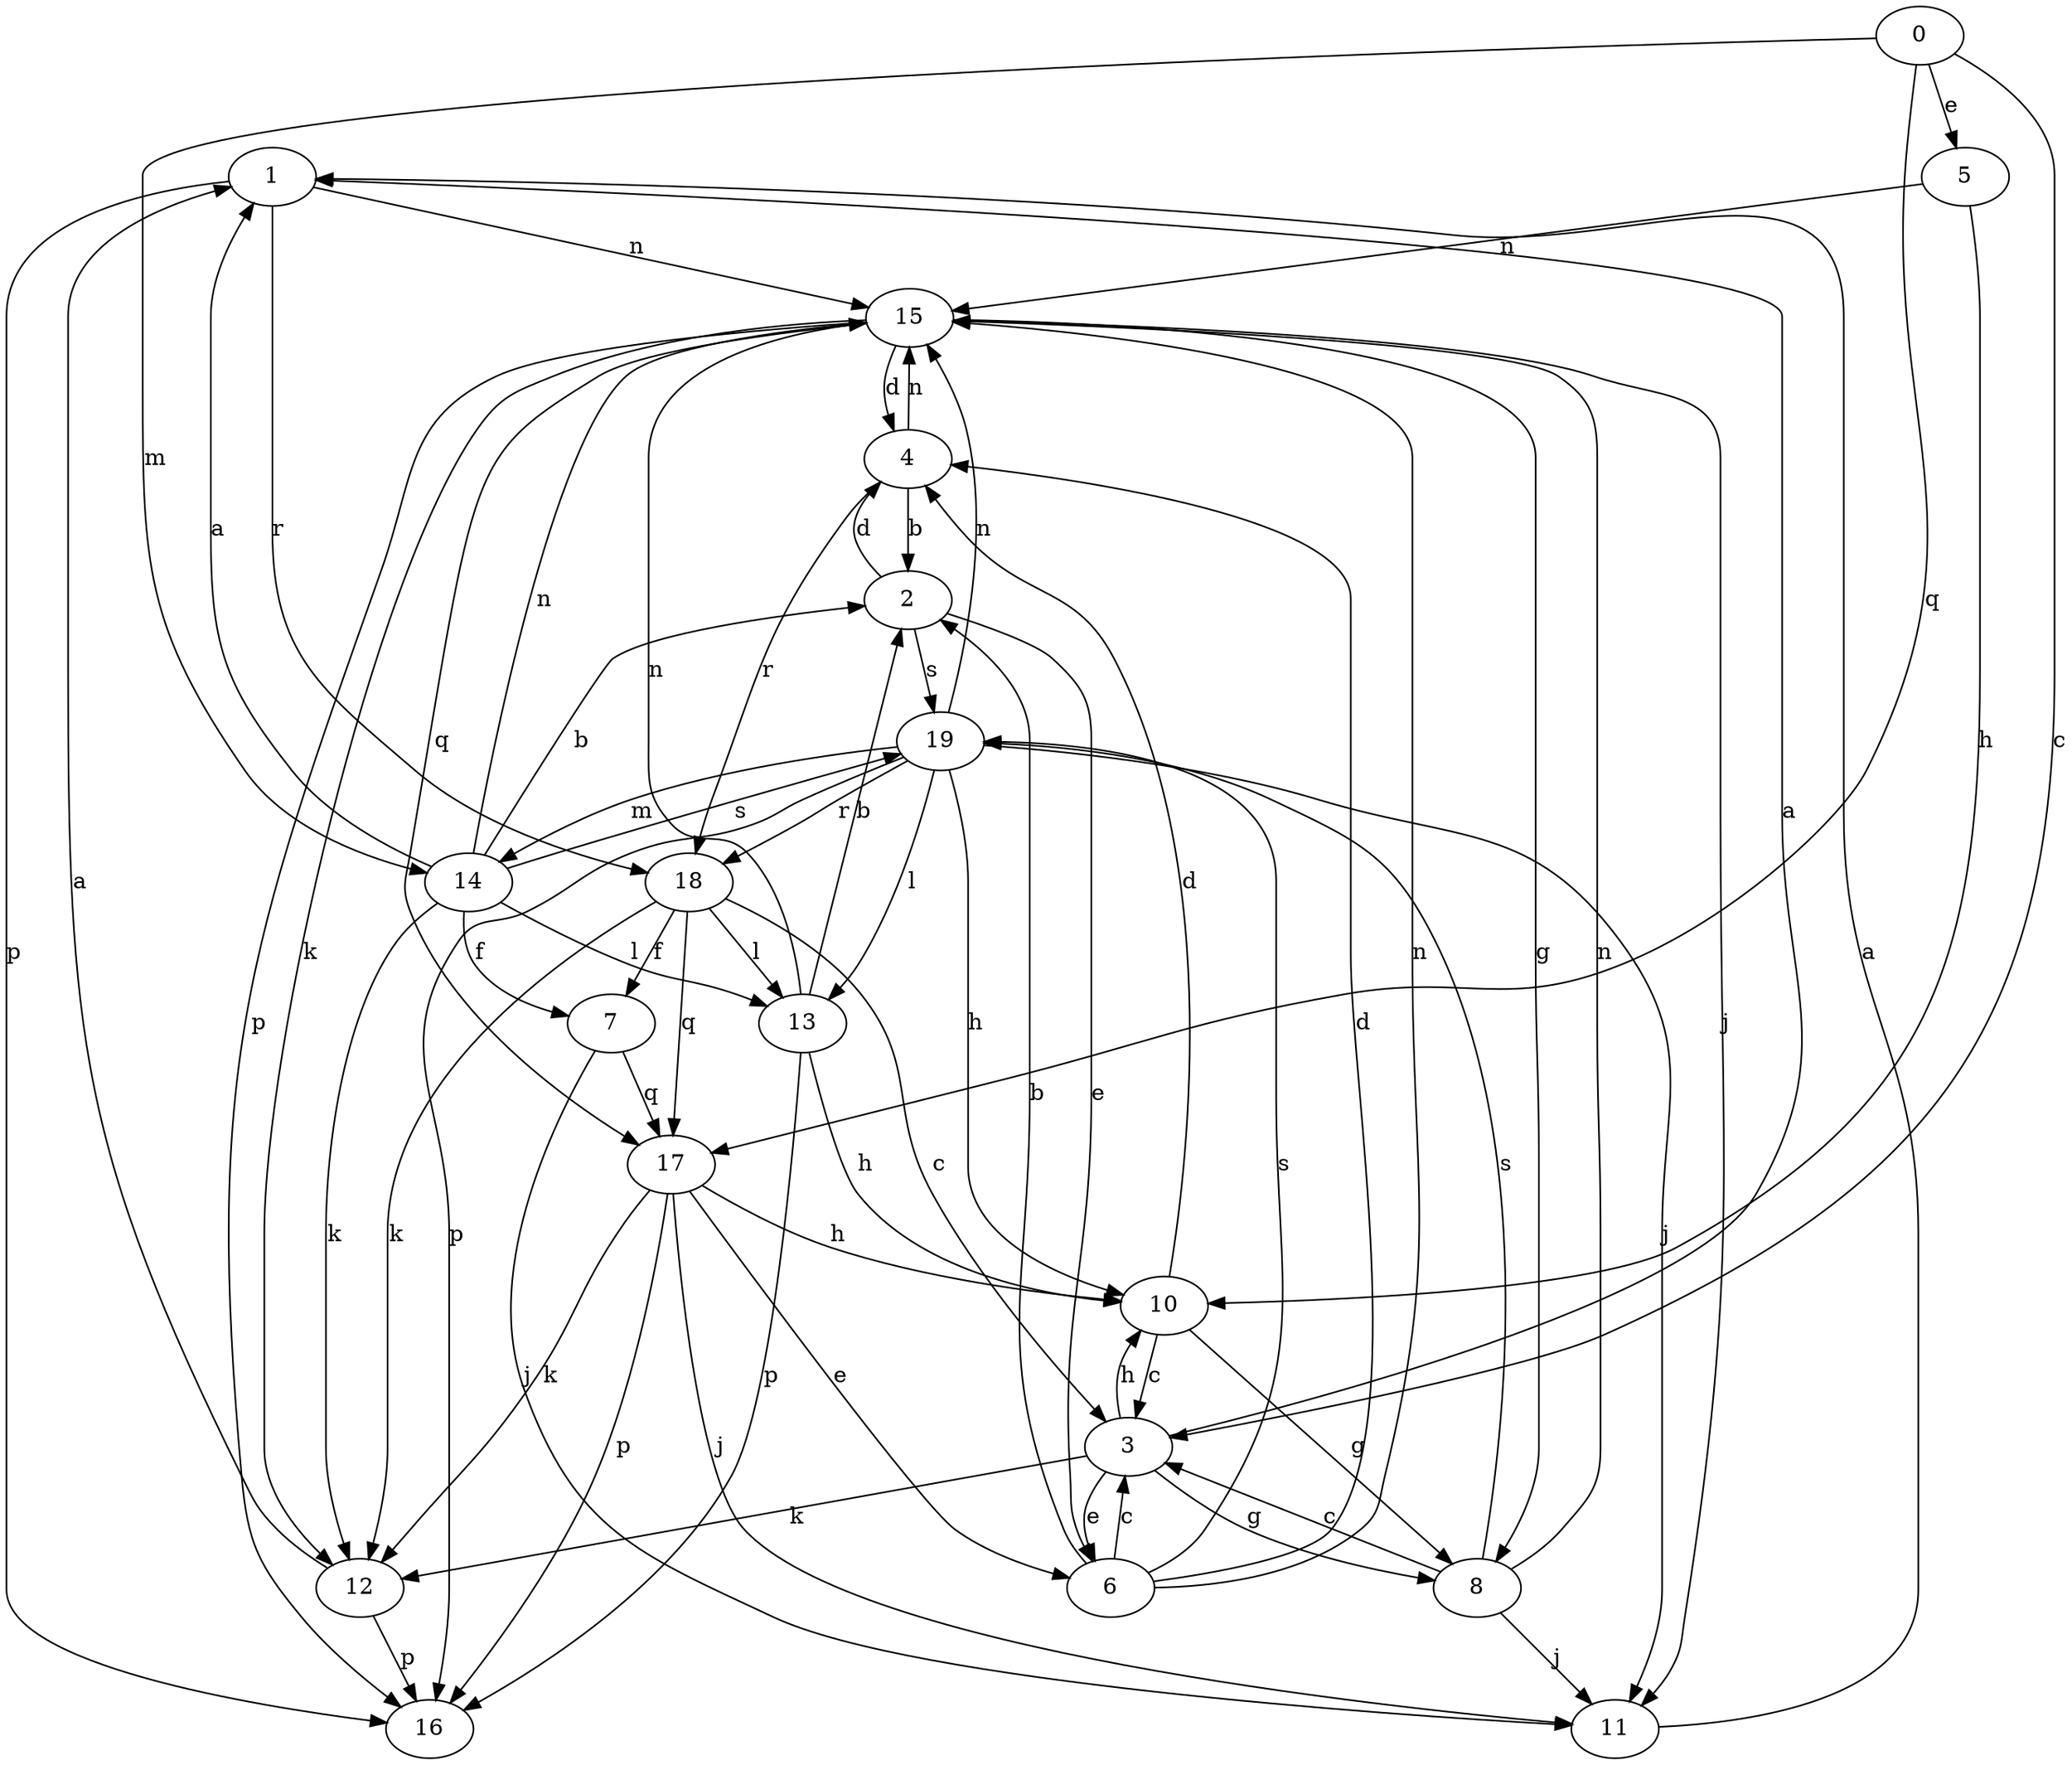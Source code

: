 strict digraph  {
1;
2;
3;
4;
5;
6;
7;
8;
10;
11;
0;
12;
13;
14;
15;
16;
17;
18;
19;
1 -> 15  [label=n];
1 -> 16  [label=p];
1 -> 18  [label=r];
2 -> 4  [label=d];
2 -> 6  [label=e];
2 -> 19  [label=s];
3 -> 1  [label=a];
3 -> 6  [label=e];
3 -> 8  [label=g];
3 -> 10  [label=h];
3 -> 12  [label=k];
4 -> 2  [label=b];
4 -> 15  [label=n];
4 -> 18  [label=r];
5 -> 10  [label=h];
5 -> 15  [label=n];
6 -> 2  [label=b];
6 -> 3  [label=c];
6 -> 4  [label=d];
6 -> 15  [label=n];
6 -> 19  [label=s];
7 -> 11  [label=j];
7 -> 17  [label=q];
8 -> 3  [label=c];
8 -> 11  [label=j];
8 -> 15  [label=n];
8 -> 19  [label=s];
10 -> 3  [label=c];
10 -> 4  [label=d];
10 -> 8  [label=g];
11 -> 1  [label=a];
0 -> 3  [label=c];
0 -> 5  [label=e];
0 -> 14  [label=m];
0 -> 17  [label=q];
12 -> 1  [label=a];
12 -> 16  [label=p];
13 -> 2  [label=b];
13 -> 10  [label=h];
13 -> 15  [label=n];
13 -> 16  [label=p];
14 -> 1  [label=a];
14 -> 2  [label=b];
14 -> 7  [label=f];
14 -> 12  [label=k];
14 -> 13  [label=l];
14 -> 15  [label=n];
14 -> 19  [label=s];
15 -> 4  [label=d];
15 -> 8  [label=g];
15 -> 11  [label=j];
15 -> 12  [label=k];
15 -> 16  [label=p];
15 -> 17  [label=q];
17 -> 6  [label=e];
17 -> 10  [label=h];
17 -> 11  [label=j];
17 -> 12  [label=k];
17 -> 16  [label=p];
18 -> 3  [label=c];
18 -> 7  [label=f];
18 -> 12  [label=k];
18 -> 13  [label=l];
18 -> 17  [label=q];
19 -> 10  [label=h];
19 -> 11  [label=j];
19 -> 13  [label=l];
19 -> 14  [label=m];
19 -> 15  [label=n];
19 -> 16  [label=p];
19 -> 18  [label=r];
}
